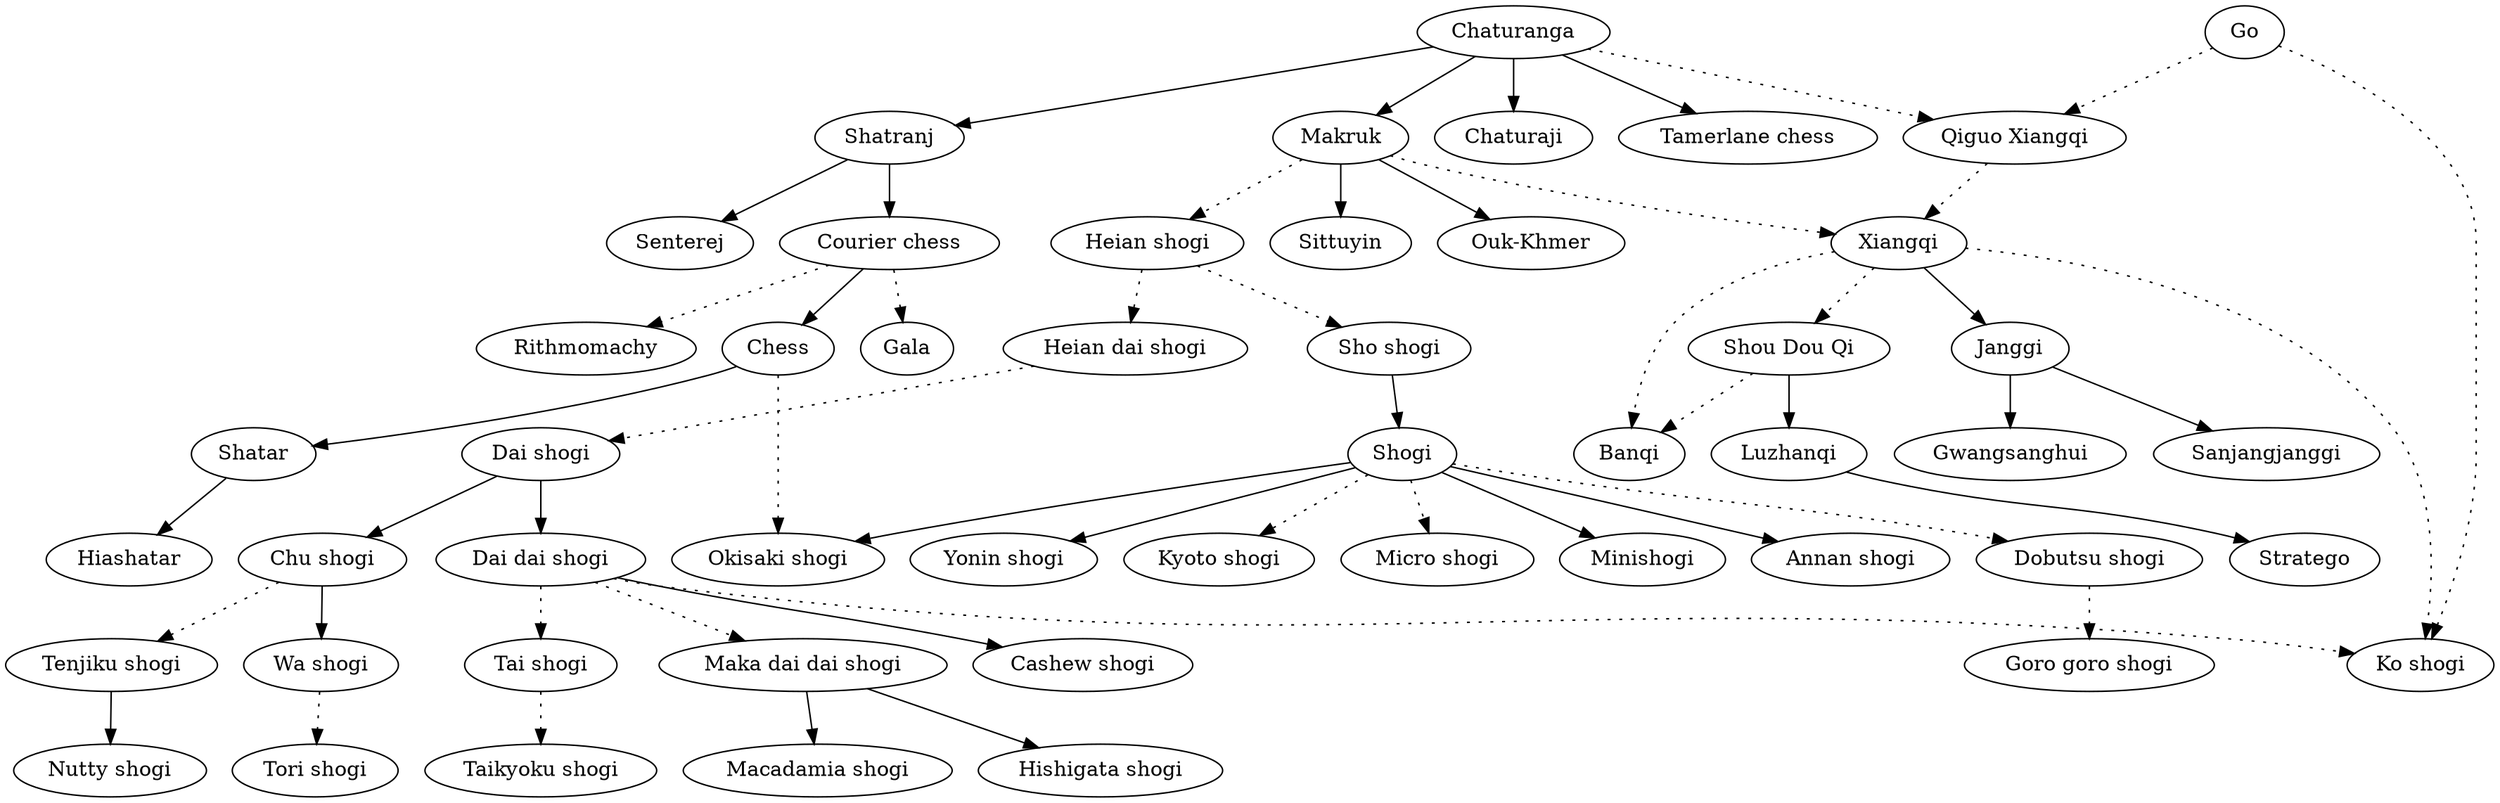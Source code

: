 digraph graphname {
    "Chaturanga" -> "Chaturaji";
    "Chaturanga" -> "Shatranj";
    "Chaturanga" -> "Tamerlane chess";
    "Shatranj" -> "Senterej";
    "Chaturanga" -> "Makruk";
    "Makruk" -> "Ouk-Khmer";
    "Makruk" -> "Sittuyin";
    "Go" -> "Qiguo Xiangqi"[style=dotted];
    "Chaturanga" -> "Qiguo Xiangqi"[style=dotted];
    "Qiguo Xiangqi" -> "Xiangqi"[style=dotted];
    "Makruk" -> "Xiangqi"[style=dotted];
    "Xiangqi" -> "Shou Dou Qi"[style=dotted];
    "Xiangqi" -> "Banqi"[style=dotted];
    "Shou Dou Qi" -> "Banqi"[style=dotted];
    "Shou Dou Qi" -> "Luzhanqi";
    "Luzhanqi" -> "Stratego";
    "Xiangqi" -> "Janggi";
    "Janggi" -> "Gwangsanghui";
    "Janggi" -> "Sanjangjanggi";
    "Sho shogi" -> "Shogi";
    "Makruk" -> "Heian shogi"[style=dotted];
    "Heian shogi" -> "Heian dai shogi"[style=dotted];
    "Heian shogi" -> "Sho shogi"[style=dotted];
    "Heian dai shogi" -> "Dai shogi"[style=dotted];
    "Dai shogi" -> "Chu shogi";
    "Dai shogi" -> "Dai dai shogi";
    "Chu shogi" -> "Tenjiku shogi"[style=dotted];
    "Dai dai shogi" -> "Maka dai dai shogi"[style=dotted];
    "Maka dai dai shogi" -> "Hishigata shogi";
    "Tenjiku shogi" -> "Nutty shogi";
    "Dai dai shogi" -> "Cashew shogi";
    "Maka dai dai shogi" -> "Macadamia shogi";
    "Dai dai shogi" -> "Tai shogi"[style=dotted];
    "Tai shogi" -> "Taikyoku shogi"[style=dotted];
    "Chu shogi" -> "Wa shogi";
    "Wa shogi" -> "Tori shogi"[style=dotted];
    "Shogi" -> "Dobutsu shogi"[style=dotted];
    "Dobutsu shogi" -> "Goro goro shogi"[style=dotted];
    "Shogi" -> "Yonin shogi";
    "Dai dai shogi" -> "Ko shogi"[style=dotted];
    "Xiangqi" -> "Ko shogi"[style=dotted];
    "Go" -> "Ko shogi"[style=dotted];
    "Shogi" -> "Kyoto shogi"[style=dotted];
    "Shogi" -> "Micro shogi"[style=dotted];
    "Shogi" -> "Minishogi";
    "Shogi" -> "Annan shogi";
    "Shogi" -> "Okisaki shogi";
    "Chess" -> "Okisaki shogi"[style=dotted];
    "Shatranj" -> "Courier chess";
    "Courier chess" -> "Gala"[style=dotted];
    "Courier chess" -> "Chess";
    "Courier chess" -> "Rithmomachy"[style=dotted];
    "Chess" -> "Shatar";
    "Shatar" -> "Hiashatar";
}
